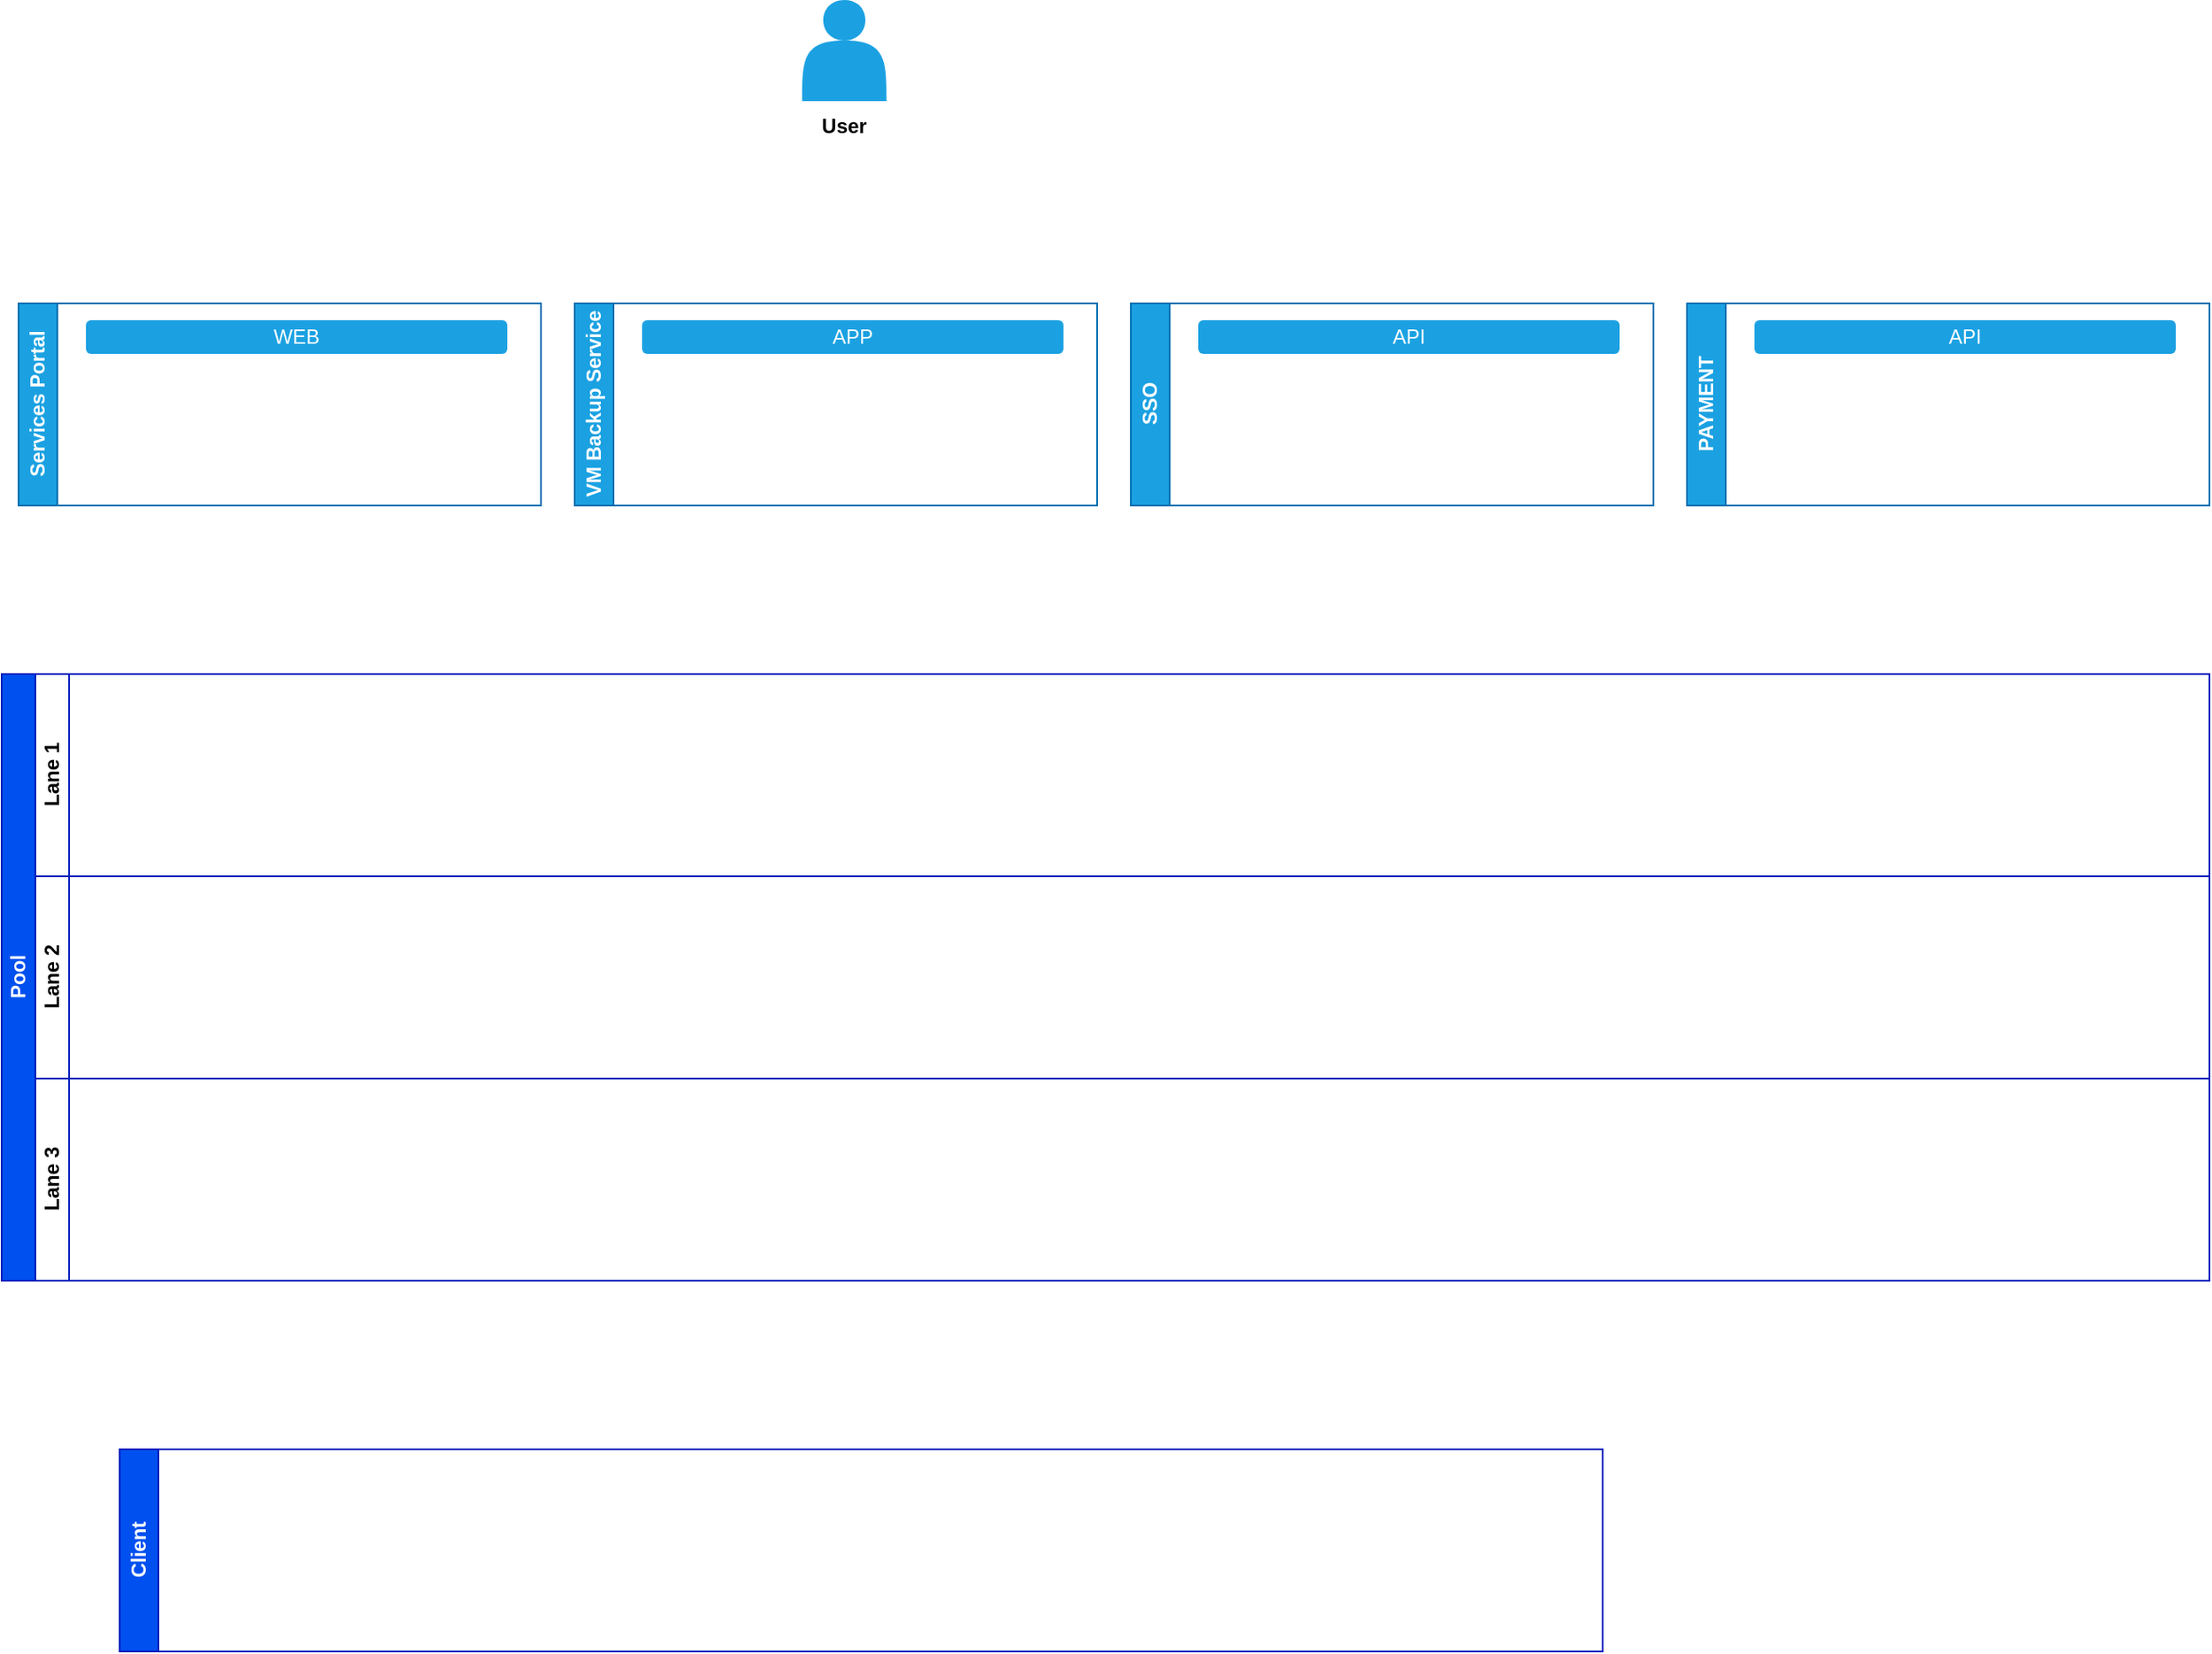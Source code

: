 <mxfile version="22.1.17" type="github">
  <diagram name="Page-1" id="c37626ed-c26b-45fb-9056-f9ebc6bb27b6">
    <mxGraphModel dx="1633" dy="4189" grid="1" gridSize="10" guides="1" tooltips="1" connect="1" arrows="1" fold="1" page="1" pageScale="1" pageWidth="4681" pageHeight="3300" background="none" math="0" shadow="0">
      <root>
        <mxCell id="0" />
        <mxCell id="1" parent="0" />
        <mxCell id="0JSviEkS2u1zpHyIEIul-6" value="Client" style="swimlane;horizontal=0;whiteSpace=wrap;html=1;fillColor=#0050ef;strokeColor=#001DBC;fontColor=#ffffff;" vertex="1" parent="1">
          <mxGeometry x="120" y="690" width="880" height="120" as="geometry" />
        </mxCell>
        <mxCell id="0JSviEkS2u1zpHyIEIul-11" value="Pool" style="swimlane;childLayout=stackLayout;resizeParent=1;resizeParentMax=0;horizontal=0;startSize=20;horizontalStack=0;html=1;fillColor=#0050ef;fontColor=#ffffff;strokeColor=#001DBC;" vertex="1" parent="1">
          <mxGeometry x="50" y="230" width="1310" height="360" as="geometry" />
        </mxCell>
        <mxCell id="0JSviEkS2u1zpHyIEIul-12" value="Lane 1" style="swimlane;startSize=20;horizontal=0;html=1;fillColor=#ffffff;fontColor=#000000;strokeColor=#001DBC;" vertex="1" parent="0JSviEkS2u1zpHyIEIul-11">
          <mxGeometry x="20" width="1290" height="120" as="geometry" />
        </mxCell>
        <mxCell id="0JSviEkS2u1zpHyIEIul-13" value="Lane 2" style="swimlane;startSize=20;horizontal=0;html=1;fillColor=none;fontColor=#000000;strokeColor=#001DBC;" vertex="1" parent="0JSviEkS2u1zpHyIEIul-11">
          <mxGeometry x="20" y="120" width="1290" height="120" as="geometry" />
        </mxCell>
        <mxCell id="0JSviEkS2u1zpHyIEIul-14" value="Lane 3" style="swimlane;startSize=20;horizontal=0;html=1;fillColor=#FFFFFF;fontColor=#000000;strokeColor=#001DBC;" vertex="1" parent="0JSviEkS2u1zpHyIEIul-11">
          <mxGeometry x="20" y="240" width="1290" height="120" as="geometry" />
        </mxCell>
        <mxCell id="0JSviEkS2u1zpHyIEIul-17" value="" style="group" vertex="1" connectable="0" parent="1">
          <mxGeometry x="520" y="-170" width="60" height="90" as="geometry" />
        </mxCell>
        <mxCell id="0JSviEkS2u1zpHyIEIul-15" value="" style="shape=actor;whiteSpace=wrap;html=1;fillColor=#1ba1e2;fontColor=#ffffff;strokeColor=none;" vertex="1" parent="0JSviEkS2u1zpHyIEIul-17">
          <mxGeometry x="5" width="50" height="60" as="geometry" />
        </mxCell>
        <mxCell id="0JSviEkS2u1zpHyIEIul-16" value="&lt;b&gt;User&lt;/b&gt;" style="text;strokeColor=none;align=center;fillColor=none;html=1;verticalAlign=middle;whiteSpace=wrap;rounded=0;" vertex="1" parent="0JSviEkS2u1zpHyIEIul-17">
          <mxGeometry y="60" width="60" height="30" as="geometry" />
        </mxCell>
        <mxCell id="0JSviEkS2u1zpHyIEIul-21" value="SSO" style="swimlane;horizontal=0;whiteSpace=wrap;html=1;fillColor=#1ba1e2;strokeColor=#006EAF;fontColor=#ffffff;startSize=23;" vertex="1" parent="1">
          <mxGeometry x="720" y="10" width="310" height="120" as="geometry" />
        </mxCell>
        <mxCell id="0JSviEkS2u1zpHyIEIul-22" value="API" style="shape=ext;double=1;rounded=1;whiteSpace=wrap;html=1;fillColor=#1ba1e2;fontColor=#ffffff;strokeColor=none;" vertex="1" parent="0JSviEkS2u1zpHyIEIul-21">
          <mxGeometry x="40" y="10" width="250" height="20" as="geometry" />
        </mxCell>
        <mxCell id="0JSviEkS2u1zpHyIEIul-24" value="PAYMENT" style="swimlane;horizontal=0;whiteSpace=wrap;html=1;fillColor=#1ba1e2;strokeColor=#006EAF;fontColor=#ffffff;startSize=23;" vertex="1" parent="1">
          <mxGeometry x="1050" y="10" width="310" height="120" as="geometry" />
        </mxCell>
        <mxCell id="0JSviEkS2u1zpHyIEIul-25" value="API" style="shape=ext;double=1;rounded=1;whiteSpace=wrap;html=1;fillColor=#1ba1e2;fontColor=#ffffff;strokeColor=none;" vertex="1" parent="0JSviEkS2u1zpHyIEIul-24">
          <mxGeometry x="40" y="10" width="250" height="20" as="geometry" />
        </mxCell>
        <mxCell id="0JSviEkS2u1zpHyIEIul-26" value="VM Backup Service" style="swimlane;horizontal=0;whiteSpace=wrap;html=1;fillColor=#1ba1e2;strokeColor=#006EAF;fontColor=#ffffff;startSize=23;" vertex="1" parent="1">
          <mxGeometry x="390" y="10" width="310" height="120" as="geometry" />
        </mxCell>
        <mxCell id="0JSviEkS2u1zpHyIEIul-27" value="APP" style="shape=ext;double=1;rounded=1;whiteSpace=wrap;html=1;fillColor=#1ba1e2;fontColor=#ffffff;strokeColor=none;" vertex="1" parent="0JSviEkS2u1zpHyIEIul-26">
          <mxGeometry x="40" y="10" width="250" height="20" as="geometry" />
        </mxCell>
        <mxCell id="0JSviEkS2u1zpHyIEIul-28" value="Services Portal" style="swimlane;horizontal=0;whiteSpace=wrap;html=1;fillColor=#1ba1e2;strokeColor=#006EAF;fontColor=#ffffff;startSize=23;" vertex="1" parent="1">
          <mxGeometry x="60" y="10" width="310" height="120" as="geometry" />
        </mxCell>
        <mxCell id="0JSviEkS2u1zpHyIEIul-29" value="WEB" style="shape=ext;double=1;rounded=1;whiteSpace=wrap;html=1;fillColor=#1ba1e2;fontColor=#ffffff;strokeColor=none;" vertex="1" parent="0JSviEkS2u1zpHyIEIul-28">
          <mxGeometry x="40" y="10" width="250" height="20" as="geometry" />
        </mxCell>
      </root>
    </mxGraphModel>
  </diagram>
</mxfile>
